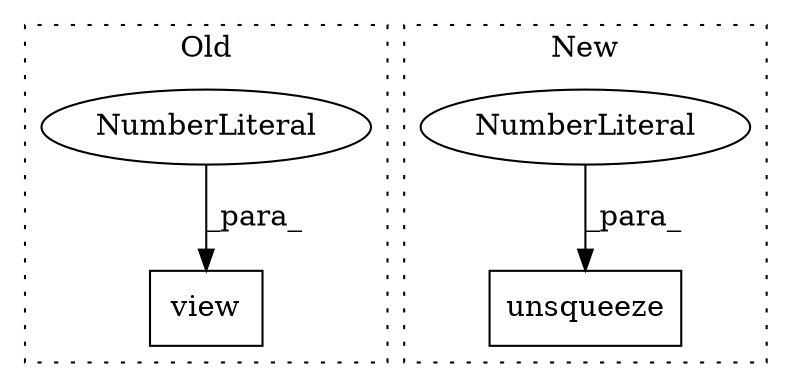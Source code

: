 digraph G {
subgraph cluster0 {
1 [label="view" a="32" s="3841,3859" l="5,1" shape="box"];
4 [label="NumberLiteral" a="34" s="3846" l="1" shape="ellipse"];
label = "Old";
style="dotted";
}
subgraph cluster1 {
2 [label="unsqueeze" a="32" s="3805,3816" l="10,1" shape="box"];
3 [label="NumberLiteral" a="34" s="3815" l="1" shape="ellipse"];
label = "New";
style="dotted";
}
3 -> 2 [label="_para_"];
4 -> 1 [label="_para_"];
}